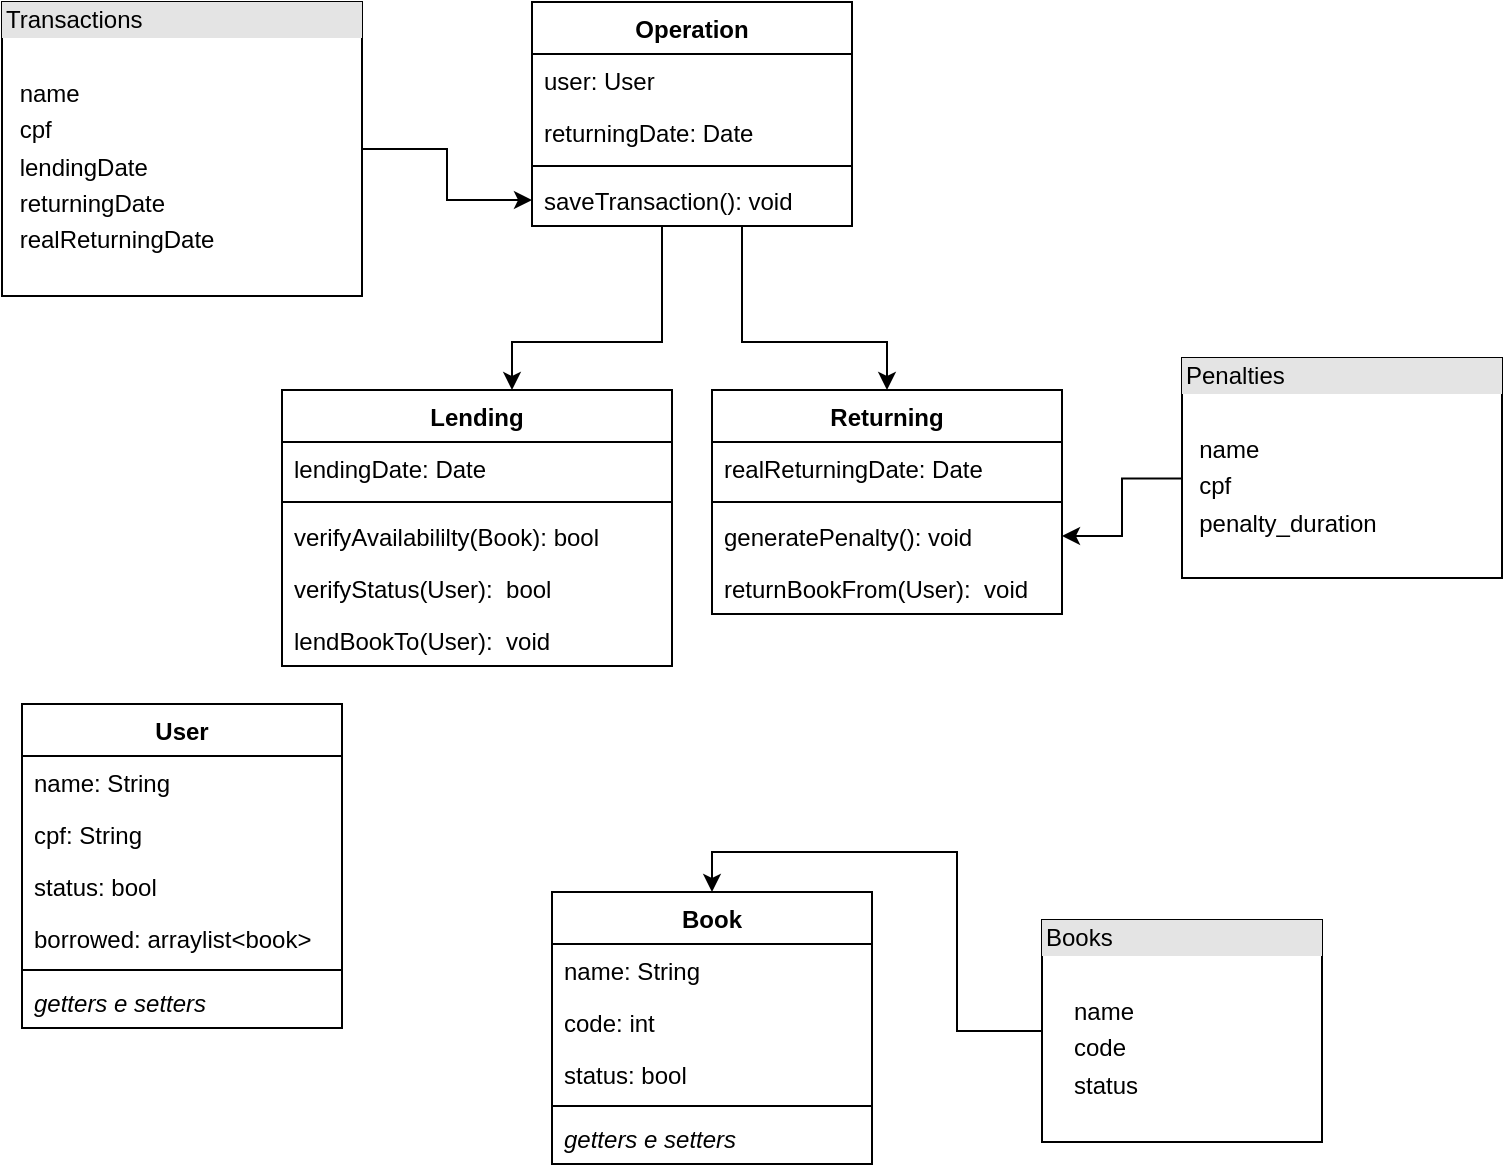 <mxfile pages="1" version="11.2.4" type="github"><diagram id="qna7nsiIZG8iR7cd97IG" name="Page-1"><mxGraphModel dx="1360" dy="755" grid="1" gridSize="10" guides="1" tooltips="1" connect="1" arrows="1" fold="1" page="1" pageScale="1" pageWidth="850" pageHeight="1100" math="0" shadow="0"><root><mxCell id="0"/><mxCell id="1" parent="0"/><mxCell id="pkXN6baPEYRsVj3p0GAV-1" value="User" style="swimlane;fontStyle=1;align=center;verticalAlign=top;childLayout=stackLayout;horizontal=1;startSize=26;horizontalStack=0;resizeParent=1;resizeParentMax=0;resizeLast=0;collapsible=1;marginBottom=0;" vertex="1" parent="1"><mxGeometry x="100" y="501" width="160" height="162" as="geometry"/></mxCell><mxCell id="pkXN6baPEYRsVj3p0GAV-2" value="name: String" style="text;strokeColor=none;fillColor=none;align=left;verticalAlign=top;spacingLeft=4;spacingRight=4;overflow=hidden;rotatable=0;points=[[0,0.5],[1,0.5]];portConstraint=eastwest;" vertex="1" parent="pkXN6baPEYRsVj3p0GAV-1"><mxGeometry y="26" width="160" height="26" as="geometry"/></mxCell><mxCell id="pkXN6baPEYRsVj3p0GAV-3" value="cpf: String" style="text;strokeColor=none;fillColor=none;align=left;verticalAlign=top;spacingLeft=4;spacingRight=4;overflow=hidden;rotatable=0;points=[[0,0.5],[1,0.5]];portConstraint=eastwest;" vertex="1" parent="pkXN6baPEYRsVj3p0GAV-1"><mxGeometry y="52" width="160" height="26" as="geometry"/></mxCell><mxCell id="pkXN6baPEYRsVj3p0GAV-4" value="status: bool" style="text;strokeColor=none;fillColor=none;align=left;verticalAlign=top;spacingLeft=4;spacingRight=4;overflow=hidden;rotatable=0;points=[[0,0.5],[1,0.5]];portConstraint=eastwest;" vertex="1" parent="pkXN6baPEYRsVj3p0GAV-1"><mxGeometry y="78" width="160" height="26" as="geometry"/></mxCell><mxCell id="pkXN6baPEYRsVj3p0GAV-36" value="borrowed: arraylist&lt;book&gt;" style="text;strokeColor=none;fillColor=none;align=left;verticalAlign=top;spacingLeft=4;spacingRight=4;overflow=hidden;rotatable=0;points=[[0,0.5],[1,0.5]];portConstraint=eastwest;" vertex="1" parent="pkXN6baPEYRsVj3p0GAV-1"><mxGeometry y="104" width="160" height="26" as="geometry"/></mxCell><mxCell id="pkXN6baPEYRsVj3p0GAV-5" value="" style="line;strokeWidth=1;fillColor=none;align=left;verticalAlign=middle;spacingTop=-1;spacingLeft=3;spacingRight=3;rotatable=0;labelPosition=right;points=[];portConstraint=eastwest;" vertex="1" parent="pkXN6baPEYRsVj3p0GAV-1"><mxGeometry y="130" width="160" height="6" as="geometry"/></mxCell><mxCell id="pkXN6baPEYRsVj3p0GAV-6" value="getters e setters" style="text;strokeColor=none;fillColor=none;align=left;verticalAlign=top;spacingLeft=4;spacingRight=4;overflow=hidden;rotatable=0;points=[[0,0.5],[1,0.5]];portConstraint=eastwest;fontStyle=2" vertex="1" parent="pkXN6baPEYRsVj3p0GAV-1"><mxGeometry y="136" width="160" height="26" as="geometry"/></mxCell><mxCell id="pkXN6baPEYRsVj3p0GAV-7" value="Operation" style="swimlane;fontStyle=1;align=center;verticalAlign=top;childLayout=stackLayout;horizontal=1;startSize=26;horizontalStack=0;resizeParent=1;resizeParentMax=0;resizeLast=0;collapsible=1;marginBottom=0;" vertex="1" parent="1"><mxGeometry x="355" y="150" width="160" height="112" as="geometry"/></mxCell><mxCell id="pkXN6baPEYRsVj3p0GAV-8" value="user: User" style="text;strokeColor=none;fillColor=none;align=left;verticalAlign=top;spacingLeft=4;spacingRight=4;overflow=hidden;rotatable=0;points=[[0,0.5],[1,0.5]];portConstraint=eastwest;" vertex="1" parent="pkXN6baPEYRsVj3p0GAV-7"><mxGeometry y="26" width="160" height="26" as="geometry"/></mxCell><mxCell id="pkXN6baPEYRsVj3p0GAV-9" value="returningDate: Date" style="text;strokeColor=none;fillColor=none;align=left;verticalAlign=top;spacingLeft=4;spacingRight=4;overflow=hidden;rotatable=0;points=[[0,0.5],[1,0.5]];portConstraint=eastwest;" vertex="1" parent="pkXN6baPEYRsVj3p0GAV-7"><mxGeometry y="52" width="160" height="26" as="geometry"/></mxCell><mxCell id="pkXN6baPEYRsVj3p0GAV-10" value="" style="line;strokeWidth=1;fillColor=none;align=left;verticalAlign=middle;spacingTop=-1;spacingLeft=3;spacingRight=3;rotatable=0;labelPosition=right;points=[];portConstraint=eastwest;" vertex="1" parent="pkXN6baPEYRsVj3p0GAV-7"><mxGeometry y="78" width="160" height="8" as="geometry"/></mxCell><mxCell id="pkXN6baPEYRsVj3p0GAV-11" value="saveTransaction(): void" style="text;strokeColor=none;fillColor=none;align=left;verticalAlign=top;spacingLeft=4;spacingRight=4;overflow=hidden;rotatable=0;points=[[0,0.5],[1,0.5]];portConstraint=eastwest;" vertex="1" parent="pkXN6baPEYRsVj3p0GAV-7"><mxGeometry y="86" width="160" height="26" as="geometry"/></mxCell><mxCell id="pkXN6baPEYRsVj3p0GAV-12" value="" style="edgeStyle=orthogonalEdgeStyle;rounded=0;orthogonalLoop=1;jettySize=auto;html=1;" edge="1" parent="1" source="pkXN6baPEYRsVj3p0GAV-7" target="pkXN6baPEYRsVj3p0GAV-13"><mxGeometry relative="1" as="geometry"><mxPoint x="435" y="268" as="sourcePoint"/><Array as="points"><mxPoint x="420" y="320"/><mxPoint x="345" y="320"/></Array></mxGeometry></mxCell><mxCell id="pkXN6baPEYRsVj3p0GAV-13" value="Lending" style="swimlane;fontStyle=1;align=center;verticalAlign=top;childLayout=stackLayout;horizontal=1;startSize=26;horizontalStack=0;resizeParent=1;resizeParentMax=0;resizeLast=0;collapsible=1;marginBottom=0;" vertex="1" parent="1"><mxGeometry x="230" y="344" width="195" height="138" as="geometry"/></mxCell><mxCell id="pkXN6baPEYRsVj3p0GAV-14" value="lendingDate: Date" style="text;strokeColor=none;fillColor=none;align=left;verticalAlign=top;spacingLeft=4;spacingRight=4;overflow=hidden;rotatable=0;points=[[0,0.5],[1,0.5]];portConstraint=eastwest;" vertex="1" parent="pkXN6baPEYRsVj3p0GAV-13"><mxGeometry y="26" width="195" height="26" as="geometry"/></mxCell><mxCell id="pkXN6baPEYRsVj3p0GAV-15" value="" style="line;strokeWidth=1;fillColor=none;align=left;verticalAlign=middle;spacingTop=-1;spacingLeft=3;spacingRight=3;rotatable=0;labelPosition=right;points=[];portConstraint=eastwest;" vertex="1" parent="pkXN6baPEYRsVj3p0GAV-13"><mxGeometry y="52" width="195" height="8" as="geometry"/></mxCell><mxCell id="pkXN6baPEYRsVj3p0GAV-16" value="verifyAvailabililty(Book): bool" style="text;strokeColor=none;fillColor=none;align=left;verticalAlign=top;spacingLeft=4;spacingRight=4;overflow=hidden;rotatable=0;points=[[0,0.5],[1,0.5]];portConstraint=eastwest;" vertex="1" parent="pkXN6baPEYRsVj3p0GAV-13"><mxGeometry y="60" width="195" height="26" as="geometry"/></mxCell><mxCell id="pkXN6baPEYRsVj3p0GAV-17" value="verifyStatus(User):  bool" style="text;strokeColor=none;fillColor=none;align=left;verticalAlign=top;spacingLeft=4;spacingRight=4;overflow=hidden;rotatable=0;points=[[0,0.5],[1,0.5]];portConstraint=eastwest;" vertex="1" parent="pkXN6baPEYRsVj3p0GAV-13"><mxGeometry y="86" width="195" height="26" as="geometry"/></mxCell><mxCell id="pkXN6baPEYRsVj3p0GAV-18" value="lendBookTo(User):  void" style="text;strokeColor=none;fillColor=none;align=left;verticalAlign=top;spacingLeft=4;spacingRight=4;overflow=hidden;rotatable=0;points=[[0,0.5],[1,0.5]];portConstraint=eastwest;" vertex="1" parent="pkXN6baPEYRsVj3p0GAV-13"><mxGeometry y="112" width="195" height="26" as="geometry"/></mxCell><mxCell id="pkXN6baPEYRsVj3p0GAV-19" value="Returning" style="swimlane;fontStyle=1;align=center;verticalAlign=top;childLayout=stackLayout;horizontal=1;startSize=26;horizontalStack=0;resizeParent=1;resizeParentMax=0;resizeLast=0;collapsible=1;marginBottom=0;" vertex="1" parent="1"><mxGeometry x="445" y="344" width="175" height="112" as="geometry"/></mxCell><mxCell id="pkXN6baPEYRsVj3p0GAV-20" value="realReturningDate: Date" style="text;strokeColor=none;fillColor=none;align=left;verticalAlign=top;spacingLeft=4;spacingRight=4;overflow=hidden;rotatable=0;points=[[0,0.5],[1,0.5]];portConstraint=eastwest;" vertex="1" parent="pkXN6baPEYRsVj3p0GAV-19"><mxGeometry y="26" width="175" height="26" as="geometry"/></mxCell><mxCell id="pkXN6baPEYRsVj3p0GAV-21" value="" style="line;strokeWidth=1;fillColor=none;align=left;verticalAlign=middle;spacingTop=-1;spacingLeft=3;spacingRight=3;rotatable=0;labelPosition=right;points=[];portConstraint=eastwest;" vertex="1" parent="pkXN6baPEYRsVj3p0GAV-19"><mxGeometry y="52" width="175" height="8" as="geometry"/></mxCell><mxCell id="pkXN6baPEYRsVj3p0GAV-22" value="generatePenalty(): void" style="text;strokeColor=none;fillColor=none;align=left;verticalAlign=top;spacingLeft=4;spacingRight=4;overflow=hidden;rotatable=0;points=[[0,0.5],[1,0.5]];portConstraint=eastwest;" vertex="1" parent="pkXN6baPEYRsVj3p0GAV-19"><mxGeometry y="60" width="175" height="26" as="geometry"/></mxCell><mxCell id="pkXN6baPEYRsVj3p0GAV-23" value="returnBookFrom(User):  void" style="text;strokeColor=none;fillColor=none;align=left;verticalAlign=top;spacingLeft=4;spacingRight=4;overflow=hidden;rotatable=0;points=[[0,0.5],[1,0.5]];portConstraint=eastwest;" vertex="1" parent="pkXN6baPEYRsVj3p0GAV-19"><mxGeometry y="86" width="175" height="26" as="geometry"/></mxCell><mxCell id="pkXN6baPEYRsVj3p0GAV-24" value="" style="edgeStyle=orthogonalEdgeStyle;rounded=0;orthogonalLoop=1;jettySize=auto;html=1;entryX=0.5;entryY=0;entryDx=0;entryDy=0;" edge="1" parent="1" source="pkXN6baPEYRsVj3p0GAV-7" target="pkXN6baPEYRsVj3p0GAV-19"><mxGeometry relative="1" as="geometry"><mxPoint x="435" y="268" as="sourcePoint"/><mxPoint x="525" y="332" as="targetPoint"/><Array as="points"><mxPoint x="460" y="320"/><mxPoint x="533" y="320"/></Array></mxGeometry></mxCell><mxCell id="pkXN6baPEYRsVj3p0GAV-25" value="Book" style="swimlane;fontStyle=1;align=center;verticalAlign=top;childLayout=stackLayout;horizontal=1;startSize=26;horizontalStack=0;resizeParent=1;resizeParentMax=0;resizeLast=0;collapsible=1;marginBottom=0;" vertex="1" parent="1"><mxGeometry x="365" y="595" width="160" height="136" as="geometry"/></mxCell><mxCell id="pkXN6baPEYRsVj3p0GAV-26" value="name: String" style="text;strokeColor=none;fillColor=none;align=left;verticalAlign=top;spacingLeft=4;spacingRight=4;overflow=hidden;rotatable=0;points=[[0,0.5],[1,0.5]];portConstraint=eastwest;" vertex="1" parent="pkXN6baPEYRsVj3p0GAV-25"><mxGeometry y="26" width="160" height="26" as="geometry"/></mxCell><mxCell id="pkXN6baPEYRsVj3p0GAV-27" value="code: int" style="text;strokeColor=none;fillColor=none;align=left;verticalAlign=top;spacingLeft=4;spacingRight=4;overflow=hidden;rotatable=0;points=[[0,0.5],[1,0.5]];portConstraint=eastwest;" vertex="1" parent="pkXN6baPEYRsVj3p0GAV-25"><mxGeometry y="52" width="160" height="26" as="geometry"/></mxCell><mxCell id="pkXN6baPEYRsVj3p0GAV-28" value="status: bool" style="text;strokeColor=none;fillColor=none;align=left;verticalAlign=top;spacingLeft=4;spacingRight=4;overflow=hidden;rotatable=0;points=[[0,0.5],[1,0.5]];portConstraint=eastwest;" vertex="1" parent="pkXN6baPEYRsVj3p0GAV-25"><mxGeometry y="78" width="160" height="26" as="geometry"/></mxCell><mxCell id="pkXN6baPEYRsVj3p0GAV-29" value="" style="line;strokeWidth=1;fillColor=none;align=left;verticalAlign=middle;spacingTop=-1;spacingLeft=3;spacingRight=3;rotatable=0;labelPosition=right;points=[];portConstraint=eastwest;" vertex="1" parent="pkXN6baPEYRsVj3p0GAV-25"><mxGeometry y="104" width="160" height="6" as="geometry"/></mxCell><mxCell id="pkXN6baPEYRsVj3p0GAV-30" value="getters e setters" style="text;strokeColor=none;fillColor=none;align=left;verticalAlign=top;spacingLeft=4;spacingRight=4;overflow=hidden;rotatable=0;points=[[0,0.5],[1,0.5]];portConstraint=eastwest;fontStyle=2" vertex="1" parent="pkXN6baPEYRsVj3p0GAV-25"><mxGeometry y="110" width="160" height="26" as="geometry"/></mxCell><mxCell id="pkXN6baPEYRsVj3p0GAV-31" style="edgeStyle=orthogonalEdgeStyle;rounded=0;orthogonalLoop=1;jettySize=auto;html=1;entryX=1;entryY=0.5;entryDx=0;entryDy=0;exitX=0.006;exitY=0.548;exitDx=0;exitDy=0;exitPerimeter=0;" edge="1" parent="1" source="pkXN6baPEYRsVj3p0GAV-34" target="pkXN6baPEYRsVj3p0GAV-22"><mxGeometry relative="1" as="geometry"><mxPoint x="700" y="391" as="sourcePoint"/></mxGeometry></mxCell><mxCell id="pkXN6baPEYRsVj3p0GAV-32" style="edgeStyle=orthogonalEdgeStyle;rounded=0;orthogonalLoop=1;jettySize=auto;html=1;entryX=0;entryY=0.5;entryDx=0;entryDy=0;" edge="1" parent="1" source="pkXN6baPEYRsVj3p0GAV-33" target="pkXN6baPEYRsVj3p0GAV-11"><mxGeometry relative="1" as="geometry"/></mxCell><mxCell id="pkXN6baPEYRsVj3p0GAV-33" value="&lt;div style=&quot;box-sizing: border-box ; width: 100% ; background: #e4e4e4 ; padding: 2px&quot;&gt;Transactions&lt;/div&gt;&lt;table style=&quot;width: 100% ; font-size: 1em&quot; cellpadding=&quot;2&quot; cellspacing=&quot;0&quot;&gt;&lt;tbody&gt;&lt;tr&gt;&lt;td&gt;&lt;br&gt;&lt;/td&gt;&lt;td&gt;&lt;br&gt;&lt;/td&gt;&lt;/tr&gt;&lt;tr&gt;&lt;td&gt;&lt;br&gt;&lt;/td&gt;&lt;td&gt;name&lt;br&gt;&lt;/td&gt;&lt;/tr&gt;&lt;tr&gt;&lt;td&gt;&lt;br&gt;&lt;/td&gt;&lt;td&gt;cpf&lt;/td&gt;&lt;/tr&gt;&lt;tr&gt;&lt;td&gt;&lt;br&gt;&lt;/td&gt;&lt;td&gt;lendingDate&lt;br&gt;&lt;/td&gt;&lt;/tr&gt;&lt;tr&gt;&lt;td&gt;&lt;br&gt;&lt;/td&gt;&lt;td&gt;returningDate&lt;br&gt;&lt;/td&gt;&lt;/tr&gt;&lt;tr&gt;&lt;td&gt;&lt;br&gt;&lt;/td&gt;&lt;td&gt;realReturningDate&lt;/td&gt;&lt;/tr&gt;&lt;tr&gt;&lt;td&gt;&lt;br&gt;&lt;/td&gt;&lt;td&gt;&lt;br&gt;&lt;/td&gt;&lt;/tr&gt;&lt;/tbody&gt;&lt;/table&gt;" style="verticalAlign=top;align=left;overflow=fill;html=1;" vertex="1" parent="1"><mxGeometry x="90" y="150" width="180" height="147" as="geometry"/></mxCell><mxCell id="pkXN6baPEYRsVj3p0GAV-34" value="&lt;div style=&quot;box-sizing: border-box ; width: 100% ; background: #e4e4e4 ; padding: 2px&quot;&gt;Penalties&lt;/div&gt;&lt;table style=&quot;width: 100% ; font-size: 1em&quot; cellpadding=&quot;2&quot; cellspacing=&quot;0&quot;&gt;&lt;tbody&gt;&lt;tr&gt;&lt;td&gt;&lt;br&gt;&lt;/td&gt;&lt;td&gt;&lt;br&gt;&lt;/td&gt;&lt;/tr&gt;&lt;tr&gt;&lt;td&gt;&lt;br&gt;&lt;/td&gt;&lt;td&gt;name&lt;br&gt;&lt;/td&gt;&lt;/tr&gt;&lt;tr&gt;&lt;td&gt;&lt;br&gt;&lt;/td&gt;&lt;td&gt;cpf&lt;/td&gt;&lt;/tr&gt;&lt;tr&gt;&lt;td&gt;&lt;br&gt;&lt;/td&gt;&lt;td&gt;penalty_duration&lt;br&gt;&lt;/td&gt;&lt;/tr&gt;&lt;tr&gt;&lt;td&gt;&lt;br&gt;&lt;/td&gt;&lt;td&gt;&lt;br&gt;&lt;/td&gt;&lt;/tr&gt;&lt;/tbody&gt;&lt;/table&gt;" style="verticalAlign=top;align=left;overflow=fill;html=1;" vertex="1" parent="1"><mxGeometry x="680" y="328" width="160" height="110" as="geometry"/></mxCell><mxCell id="pkXN6baPEYRsVj3p0GAV-41" style="edgeStyle=orthogonalEdgeStyle;rounded=0;orthogonalLoop=1;jettySize=auto;html=1;entryX=0.5;entryY=0;entryDx=0;entryDy=0;" edge="1" parent="1" source="pkXN6baPEYRsVj3p0GAV-38" target="pkXN6baPEYRsVj3p0GAV-25"><mxGeometry relative="1" as="geometry"/></mxCell><mxCell id="pkXN6baPEYRsVj3p0GAV-38" value="&lt;div style=&quot;box-sizing: border-box ; width: 100% ; background: #e4e4e4 ; padding: 2px&quot;&gt;Books&lt;/div&gt;&lt;table style=&quot;width: 100% ; font-size: 1em&quot; cellpadding=&quot;2&quot; cellspacing=&quot;0&quot;&gt;&lt;tbody&gt;&lt;tr&gt;&lt;td&gt;&lt;br&gt;&lt;/td&gt;&lt;td&gt;&lt;/td&gt;&lt;/tr&gt;&lt;tr&gt;&lt;td&gt;&lt;br&gt;&lt;/td&gt;&lt;td&gt;name&lt;/td&gt;&lt;/tr&gt;&lt;tr&gt;&lt;td&gt;&lt;/td&gt;&lt;td&gt;code&lt;br&gt;&lt;/td&gt;&lt;/tr&gt;&lt;tr&gt;&lt;td&gt;&lt;br&gt;&lt;/td&gt;&lt;td&gt;status&lt;/td&gt;&lt;/tr&gt;&lt;/tbody&gt;&lt;/table&gt;" style="verticalAlign=top;align=left;overflow=fill;html=1;" vertex="1" parent="1"><mxGeometry x="610" y="609" width="140" height="111" as="geometry"/></mxCell></root></mxGraphModel></diagram></mxfile>